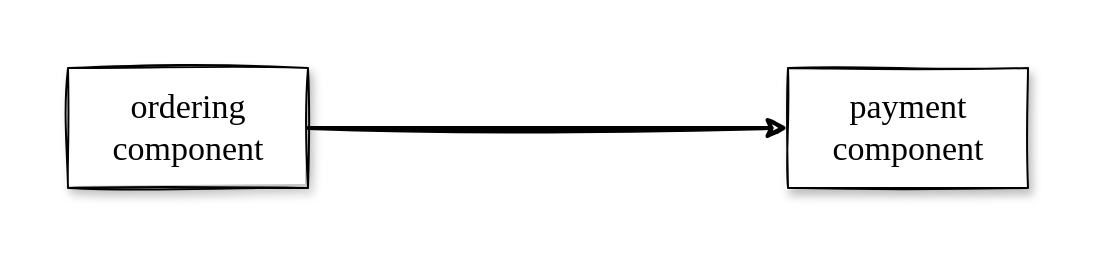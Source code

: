 <mxfile version="14.4.2" type="device"><diagram id="P9z3Ycazmz7xcU7oEzRQ" name="Page-1"><mxGraphModel dx="1426" dy="746" grid="1" gridSize="10" guides="1" tooltips="1" connect="1" arrows="1" fold="1" page="1" pageScale="1" pageWidth="827" pageHeight="1169" math="0" shadow="0"><root><mxCell id="0"/><mxCell id="1" parent="0"/><mxCell id="EsBY5Zg0bMFhHtqYKuk8-1" value="&lt;font face=&quot;Comic Sans MS&quot; style=&quot;font-size: 17px&quot;&gt;ordering&lt;br&gt;component&lt;/font&gt;" style="rounded=0;whiteSpace=wrap;html=1;sketch=1;glass=0;shadow=1;" parent="1" vertex="1"><mxGeometry x="170" y="300" width="120" height="60" as="geometry"/></mxCell><mxCell id="EsBY5Zg0bMFhHtqYKuk8-2" value="&lt;font face=&quot;Comic Sans MS&quot; style=&quot;font-size: 17px&quot;&gt;payment&lt;br&gt;component&lt;/font&gt;" style="rounded=0;whiteSpace=wrap;html=1;sketch=1;glass=0;shadow=1;" parent="1" vertex="1"><mxGeometry x="530" y="300" width="120" height="60" as="geometry"/></mxCell><mxCell id="EsBY5Zg0bMFhHtqYKuk8-3" value="" style="endArrow=classic;html=1;entryX=0;entryY=0.5;entryDx=0;entryDy=0;strokeWidth=2;sketch=1;exitX=1;exitY=0.5;exitDx=0;exitDy=0;" parent="1" source="EsBY5Zg0bMFhHtqYKuk8-1" target="EsBY5Zg0bMFhHtqYKuk8-2" edge="1"><mxGeometry width="50" height="50" relative="1" as="geometry"><mxPoint x="330" y="330" as="sourcePoint"/><mxPoint x="520" y="340" as="targetPoint"/></mxGeometry></mxCell><mxCell id="EsBY5Zg0bMFhHtqYKuk8-11" value="" style="rounded=0;whiteSpace=wrap;html=1;sketch=1;glass=0;shadow=1;fillColor=none;dashed=1;dashPattern=1 1;strokeColor=none;" parent="1" vertex="1"><mxGeometry x="140" y="270" width="540" height="120" as="geometry"/></mxCell></root></mxGraphModel></diagram></mxfile>
